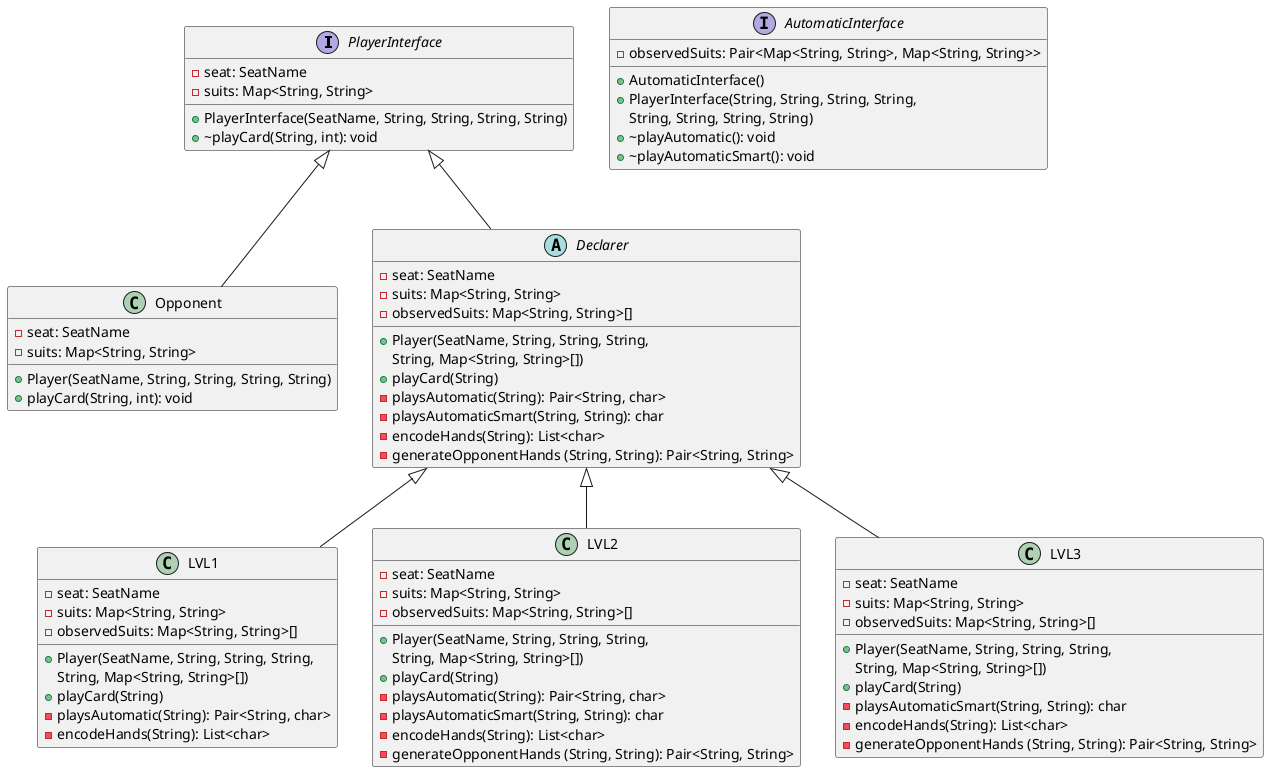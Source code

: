@startuml

interface PlayerInterface {
- seat: SeatName
- suits: Map<String, String>
+ PlayerInterface(SeatName, String, String, String, String)
+ ~playCard(String, int): void
}

interface AutomaticInterface {
- observedSuits: Pair<Map<String, String>, Map<String, String>>
+ AutomaticInterface()
+ PlayerInterface(String, String, String, String,
    String, String, String, String)
+ ~playAutomatic(): void
+ ~playAutomaticSmart(): void
}

class Opponent {
- seat: SeatName
- suits: Map<String, String>
+ Player(SeatName, String, String, String, String)
+ playCard(String, int): void
}

abstract class Declarer {
- seat: SeatName
- suits: Map<String, String>
- observedSuits: Map<String, String>[]
+ Player(SeatName, String, String, String,
    String, Map<String, String>[])
+ playCard(String)
- playsAutomatic(String): Pair<String, char>
- playsAutomaticSmart(String, String): char
- encodeHands(String): List<char>
- generateOpponentHands (String, String): Pair<String, String>
}

class LVL1 {
- seat: SeatName
- suits: Map<String, String>
- observedSuits: Map<String, String>[]
+ Player(SeatName, String, String, String,
 String, Map<String, String>[])
+ playCard(String)
- playsAutomatic(String): Pair<String, char>
- encodeHands(String): List<char>
}

class LVL2 {
- seat: SeatName
- suits: Map<String, String>
- observedSuits: Map<String, String>[]
+ Player(SeatName, String, String, String,
    String, Map<String, String>[])
+ playCard(String)
- playsAutomatic(String): Pair<String, char>
- playsAutomaticSmart(String, String): char
- encodeHands(String): List<char>
- generateOpponentHands (String, String): Pair<String, String>
}

class LVL3 {
- seat: SeatName
- suits: Map<String, String>
- observedSuits: Map<String, String>[]
+ Player(SeatName, String, String, String,
    String, Map<String, String>[])
+ playCard(String)
- playsAutomaticSmart(String, String): char
- encodeHands(String): List<char>
- generateOpponentHands (String, String): Pair<String, String>
}

PlayerInterface <|--  Opponent
PlayerInterface <|--  Declarer
Declarer <|--  LVL1
Declarer <|--  LVL2
Declarer <|--  LVL3

@enduml